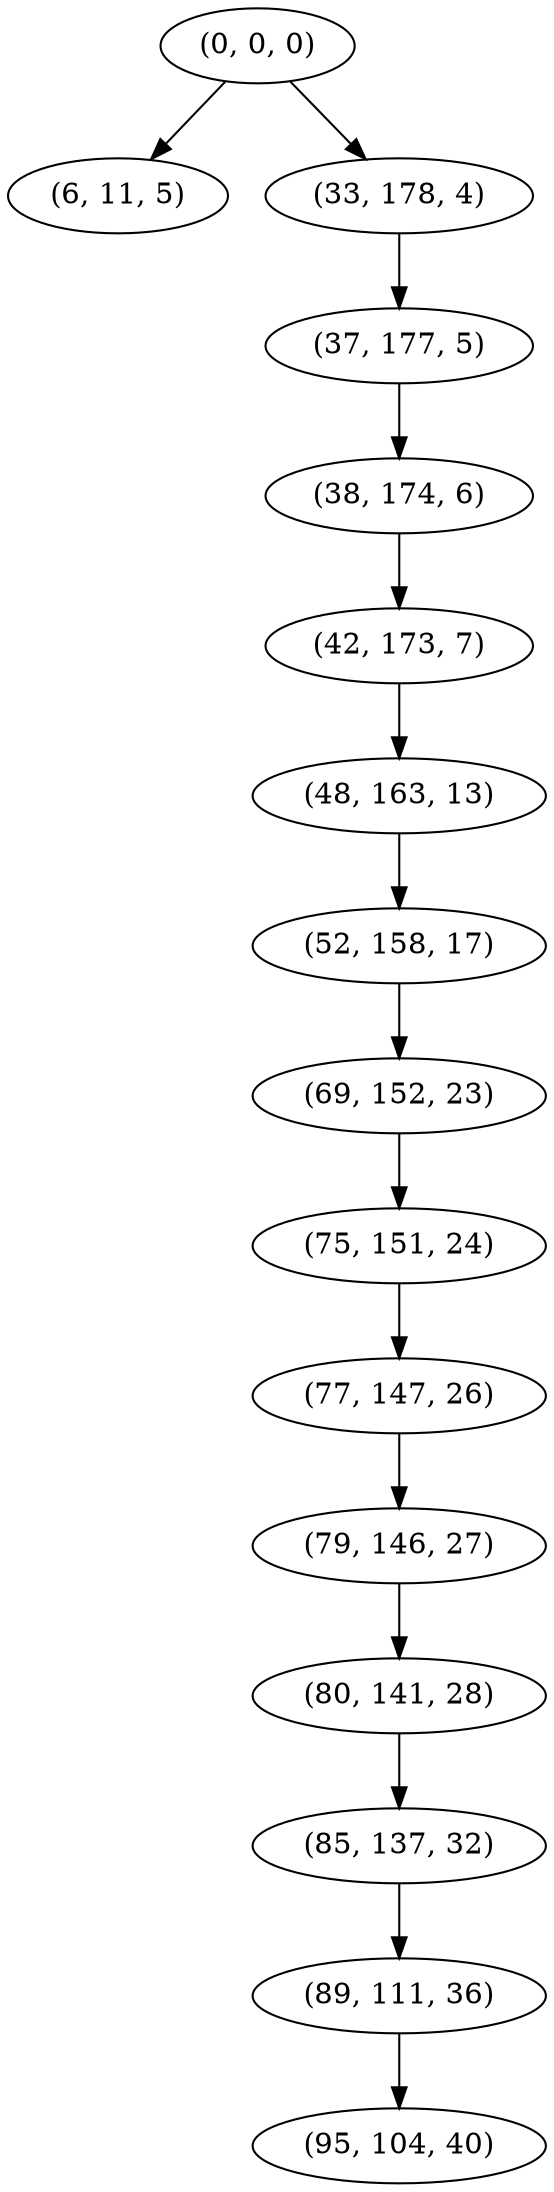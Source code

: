 digraph tree {
    "(0, 0, 0)";
    "(6, 11, 5)";
    "(33, 178, 4)";
    "(37, 177, 5)";
    "(38, 174, 6)";
    "(42, 173, 7)";
    "(48, 163, 13)";
    "(52, 158, 17)";
    "(69, 152, 23)";
    "(75, 151, 24)";
    "(77, 147, 26)";
    "(79, 146, 27)";
    "(80, 141, 28)";
    "(85, 137, 32)";
    "(89, 111, 36)";
    "(95, 104, 40)";
    "(0, 0, 0)" -> "(6, 11, 5)";
    "(0, 0, 0)" -> "(33, 178, 4)";
    "(33, 178, 4)" -> "(37, 177, 5)";
    "(37, 177, 5)" -> "(38, 174, 6)";
    "(38, 174, 6)" -> "(42, 173, 7)";
    "(42, 173, 7)" -> "(48, 163, 13)";
    "(48, 163, 13)" -> "(52, 158, 17)";
    "(52, 158, 17)" -> "(69, 152, 23)";
    "(69, 152, 23)" -> "(75, 151, 24)";
    "(75, 151, 24)" -> "(77, 147, 26)";
    "(77, 147, 26)" -> "(79, 146, 27)";
    "(79, 146, 27)" -> "(80, 141, 28)";
    "(80, 141, 28)" -> "(85, 137, 32)";
    "(85, 137, 32)" -> "(89, 111, 36)";
    "(89, 111, 36)" -> "(95, 104, 40)";
}
